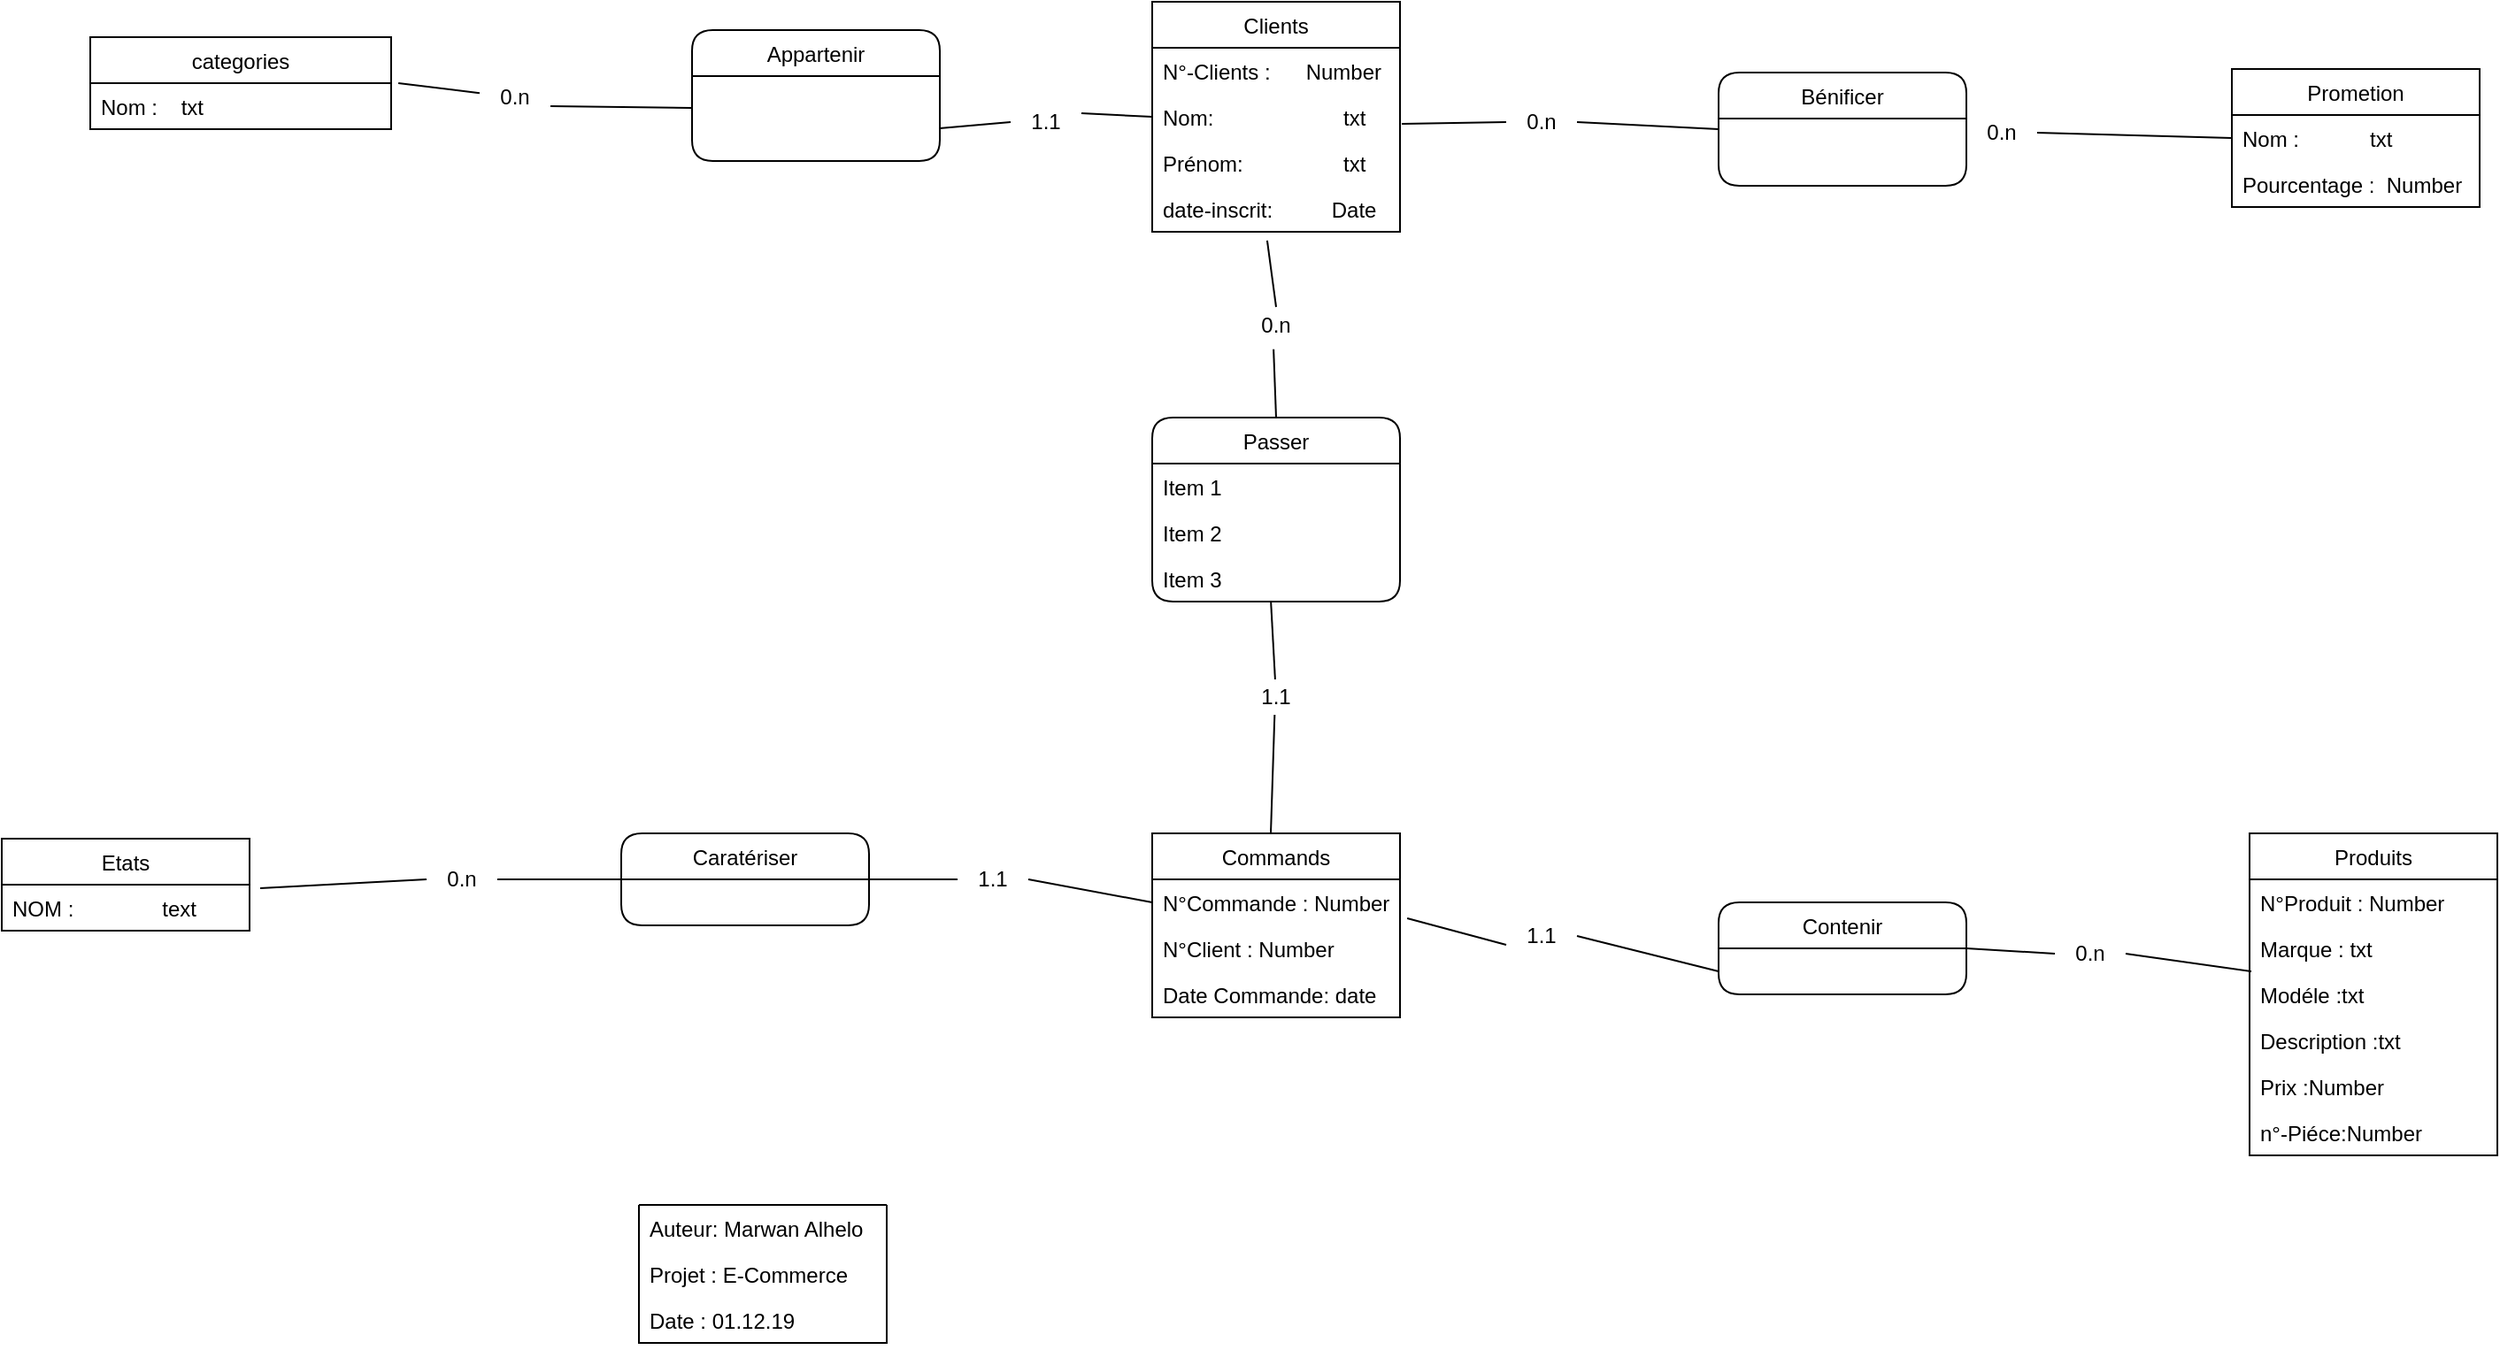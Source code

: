 <mxfile version="11.1.4" type="device"><diagram id="WXcYwN7dpqnaLS4_N8jl" name="Page-1"><mxGraphModel dx="7655" dy="4948" grid="1" gridSize="10" guides="0" tooltips="1" connect="1" arrows="1" fold="1" page="1" pageScale="1" pageWidth="4681" pageHeight="3300" background="none" math="0" shadow="0"><root><mxCell id="0"/><mxCell id="1" parent="0"/><mxCell id="Ti4SuiveJvBgGKKd9PBV-84" value="" style="group" vertex="1" connectable="0" parent="1"><mxGeometry x="-3750" y="-760" width="1410" height="652" as="geometry"/></mxCell><mxCell id="Ti4SuiveJvBgGKKd9PBV-1" value="Clients" style="swimlane;fontStyle=0;childLayout=stackLayout;horizontal=1;startSize=26;fillColor=none;horizontalStack=0;resizeParent=1;resizeParentMax=0;resizeLast=0;collapsible=1;marginBottom=0;" vertex="1" parent="Ti4SuiveJvBgGKKd9PBV-84"><mxGeometry x="650" width="140" height="130" as="geometry"/></mxCell><mxCell id="Ti4SuiveJvBgGKKd9PBV-2" value="N°-Clients :      Number  " style="text;strokeColor=none;fillColor=none;align=left;verticalAlign=top;spacingLeft=4;spacingRight=4;overflow=hidden;rotatable=0;points=[[0,0.5],[1,0.5]];portConstraint=eastwest;" vertex="1" parent="Ti4SuiveJvBgGKKd9PBV-1"><mxGeometry y="26" width="140" height="26" as="geometry"/></mxCell><mxCell id="Ti4SuiveJvBgGKKd9PBV-3" value="Nom:                      txt       " style="text;strokeColor=none;fillColor=none;align=left;verticalAlign=top;spacingLeft=4;spacingRight=4;overflow=hidden;rotatable=0;points=[[0,0.5],[1,0.5]];portConstraint=eastwest;" vertex="1" parent="Ti4SuiveJvBgGKKd9PBV-1"><mxGeometry y="52" width="140" height="26" as="geometry"/></mxCell><mxCell id="Ti4SuiveJvBgGKKd9PBV-5" value="Prénom:                 txt " style="text;strokeColor=none;fillColor=none;align=left;verticalAlign=top;spacingLeft=4;spacingRight=4;overflow=hidden;rotatable=0;points=[[0,0.5],[1,0.5]];portConstraint=eastwest;" vertex="1" parent="Ti4SuiveJvBgGKKd9PBV-1"><mxGeometry y="78" width="140" height="26" as="geometry"/></mxCell><mxCell id="Ti4SuiveJvBgGKKd9PBV-4" value="date-inscrit:          Date" style="text;strokeColor=none;fillColor=none;align=left;verticalAlign=top;spacingLeft=4;spacingRight=4;overflow=hidden;rotatable=0;points=[[0,0.5],[1,0.5]];portConstraint=eastwest;" vertex="1" parent="Ti4SuiveJvBgGKKd9PBV-1"><mxGeometry y="104" width="140" height="26" as="geometry"/></mxCell><mxCell id="Ti4SuiveJvBgGKKd9PBV-6" value="Bénificer" style="swimlane;fontStyle=0;childLayout=stackLayout;horizontal=1;startSize=26;fillColor=none;horizontalStack=0;resizeParent=1;resizeParentMax=0;resizeLast=0;collapsible=1;marginBottom=0;rounded=1;swimlaneLine=1;" vertex="1" parent="Ti4SuiveJvBgGKKd9PBV-84"><mxGeometry x="970" y="40" width="140" height="64" as="geometry"/></mxCell><mxCell id="Ti4SuiveJvBgGKKd9PBV-10" value="Prometion" style="swimlane;fontStyle=0;childLayout=stackLayout;horizontal=1;startSize=26;fillColor=none;horizontalStack=0;resizeParent=1;resizeParentMax=0;resizeLast=0;collapsible=1;marginBottom=0;" vertex="1" parent="Ti4SuiveJvBgGKKd9PBV-84"><mxGeometry x="1260" y="38" width="140" height="78" as="geometry"/></mxCell><mxCell id="Ti4SuiveJvBgGKKd9PBV-11" value="Nom :            txt" style="text;strokeColor=none;fillColor=none;align=left;verticalAlign=top;spacingLeft=4;spacingRight=4;overflow=hidden;rotatable=0;points=[[0,0.5],[1,0.5]];portConstraint=eastwest;" vertex="1" parent="Ti4SuiveJvBgGKKd9PBV-10"><mxGeometry y="26" width="140" height="26" as="geometry"/></mxCell><mxCell id="Ti4SuiveJvBgGKKd9PBV-12" value="Pourcentage :  Number" style="text;strokeColor=none;fillColor=none;align=left;verticalAlign=top;spacingLeft=4;spacingRight=4;overflow=hidden;rotatable=0;points=[[0,0.5],[1,0.5]];portConstraint=eastwest;" vertex="1" parent="Ti4SuiveJvBgGKKd9PBV-10"><mxGeometry y="52" width="140" height="26" as="geometry"/></mxCell><mxCell id="Ti4SuiveJvBgGKKd9PBV-14" value="" style="endArrow=none;html=1;exitX=1;exitY=0.5;exitDx=0;exitDy=0;entryX=0;entryY=0.5;entryDx=0;entryDy=0;" edge="1" parent="Ti4SuiveJvBgGKKd9PBV-84" source="Ti4SuiveJvBgGKKd9PBV-16" target="Ti4SuiveJvBgGKKd9PBV-6"><mxGeometry width="50" height="50" relative="1" as="geometry"><mxPoint x="812.5" y="104" as="sourcePoint"/><mxPoint x="862.5" y="54" as="targetPoint"/></mxGeometry></mxCell><mxCell id="Ti4SuiveJvBgGKKd9PBV-15" value="" style="endArrow=none;html=1;exitX=1;exitY=0.5;exitDx=0;exitDy=0;entryX=0;entryY=0.5;entryDx=0;entryDy=0;" edge="1" parent="Ti4SuiveJvBgGKKd9PBV-84" source="Ti4SuiveJvBgGKKd9PBV-18" target="Ti4SuiveJvBgGKKd9PBV-11"><mxGeometry width="50" height="50" relative="1" as="geometry"><mxPoint x="1050" y="100" as="sourcePoint"/><mxPoint x="1100" y="50" as="targetPoint"/></mxGeometry></mxCell><mxCell id="Ti4SuiveJvBgGKKd9PBV-16" value="0.n" style="text;html=1;strokeColor=none;fillColor=none;align=center;verticalAlign=middle;whiteSpace=wrap;rounded=0;" vertex="1" parent="Ti4SuiveJvBgGKKd9PBV-84"><mxGeometry x="850" y="58" width="40" height="20" as="geometry"/></mxCell><mxCell id="Ti4SuiveJvBgGKKd9PBV-17" value="" style="endArrow=none;html=1;exitX=1.007;exitY=-0.346;exitDx=0;exitDy=0;exitPerimeter=0;entryX=0;entryY=0.5;entryDx=0;entryDy=0;" edge="1" parent="Ti4SuiveJvBgGKKd9PBV-84" source="Ti4SuiveJvBgGKKd9PBV-5" target="Ti4SuiveJvBgGKKd9PBV-16"><mxGeometry width="50" height="50" relative="1" as="geometry"><mxPoint x="790.98" y="69.004" as="sourcePoint"/><mxPoint x="885" y="71" as="targetPoint"/></mxGeometry></mxCell><mxCell id="Ti4SuiveJvBgGKKd9PBV-18" value="0.n" style="text;html=1;strokeColor=none;fillColor=none;align=center;verticalAlign=middle;whiteSpace=wrap;rounded=0;" vertex="1" parent="Ti4SuiveJvBgGKKd9PBV-84"><mxGeometry x="1110" y="64" width="40" height="20" as="geometry"/></mxCell><mxCell id="Ti4SuiveJvBgGKKd9PBV-20" value="" style="endArrow=none;html=1;exitX=1;exitY=0.5;exitDx=0;exitDy=0;entryX=0;entryY=0.5;entryDx=0;entryDy=0;" edge="1" parent="Ti4SuiveJvBgGKKd9PBV-84" source="Ti4SuiveJvBgGKKd9PBV-6" target="Ti4SuiveJvBgGKKd9PBV-18"><mxGeometry width="50" height="50" relative="1" as="geometry"><mxPoint x="1025" y="71" as="sourcePoint"/><mxPoint x="1120" y="65" as="targetPoint"/></mxGeometry></mxCell><mxCell id="Ti4SuiveJvBgGKKd9PBV-21" value="Appartenir" style="swimlane;fontStyle=0;childLayout=stackLayout;horizontal=1;startSize=26;fillColor=none;horizontalStack=0;resizeParent=1;resizeParentMax=0;resizeLast=0;collapsible=1;marginBottom=0;rounded=1;swimlaneLine=1;" vertex="1" parent="Ti4SuiveJvBgGKKd9PBV-84"><mxGeometry x="390" y="16" width="140" height="74" as="geometry"/></mxCell><mxCell id="Ti4SuiveJvBgGKKd9PBV-29" value="" style="endArrow=none;html=1;exitX=1;exitY=0.75;exitDx=0;exitDy=0;" edge="1" parent="Ti4SuiveJvBgGKKd9PBV-84" source="Ti4SuiveJvBgGKKd9PBV-31"><mxGeometry width="50" height="50" relative="1" as="geometry"><mxPoint x="270" y="70" as="sourcePoint"/><mxPoint x="390" y="60" as="targetPoint"/></mxGeometry></mxCell><mxCell id="Ti4SuiveJvBgGKKd9PBV-30" value="" style="endArrow=none;html=1;exitX=1;exitY=0.25;exitDx=0;exitDy=0;entryX=0;entryY=0.5;entryDx=0;entryDy=0;" edge="1" parent="Ti4SuiveJvBgGKKd9PBV-84" source="Ti4SuiveJvBgGKKd9PBV-33" target="Ti4SuiveJvBgGKKd9PBV-3"><mxGeometry width="50" height="50" relative="1" as="geometry"><mxPoint x="560" y="90" as="sourcePoint"/><mxPoint x="610" y="40" as="targetPoint"/></mxGeometry></mxCell><mxCell id="Ti4SuiveJvBgGKKd9PBV-31" value="0.n" style="text;html=1;strokeColor=none;fillColor=none;align=center;verticalAlign=middle;whiteSpace=wrap;rounded=0;" vertex="1" parent="Ti4SuiveJvBgGKKd9PBV-84"><mxGeometry x="270" y="44" width="40" height="20" as="geometry"/></mxCell><mxCell id="Ti4SuiveJvBgGKKd9PBV-32" value="" style="endArrow=none;html=1;exitX=1.024;exitY=0;exitDx=0;exitDy=0;exitPerimeter=0;" edge="1" parent="Ti4SuiveJvBgGKKd9PBV-84" source="Ti4SuiveJvBgGKKd9PBV-26" target="Ti4SuiveJvBgGKKd9PBV-31"><mxGeometry width="50" height="50" relative="1" as="geometry"><mxPoint x="264.08" y="26" as="sourcePoint"/><mxPoint x="390" y="60" as="targetPoint"/></mxGeometry></mxCell><mxCell id="Ti4SuiveJvBgGKKd9PBV-33" value="1.1" style="text;html=1;strokeColor=none;fillColor=none;align=center;verticalAlign=middle;whiteSpace=wrap;rounded=0;" vertex="1" parent="Ti4SuiveJvBgGKKd9PBV-84"><mxGeometry x="570" y="58" width="40" height="20" as="geometry"/></mxCell><mxCell id="Ti4SuiveJvBgGKKd9PBV-34" value="" style="endArrow=none;html=1;exitX=1;exitY=0.75;exitDx=0;exitDy=0;entryX=0;entryY=0.5;entryDx=0;entryDy=0;" edge="1" parent="Ti4SuiveJvBgGKKd9PBV-84" source="Ti4SuiveJvBgGKKd9PBV-21" target="Ti4SuiveJvBgGKKd9PBV-33"><mxGeometry width="50" height="50" relative="1" as="geometry"><mxPoint x="530" y="71.5" as="sourcePoint"/><mxPoint x="650" y="65" as="targetPoint"/></mxGeometry></mxCell><mxCell id="Ti4SuiveJvBgGKKd9PBV-35" value="Commands" style="swimlane;fontStyle=0;childLayout=stackLayout;horizontal=1;startSize=26;fillColor=none;horizontalStack=0;resizeParent=1;resizeParentMax=0;resizeLast=0;collapsible=1;marginBottom=0;" vertex="1" parent="Ti4SuiveJvBgGKKd9PBV-84"><mxGeometry x="650" y="470" width="140" height="104" as="geometry"/></mxCell><mxCell id="Ti4SuiveJvBgGKKd9PBV-36" value="N°Commande : Number" style="text;strokeColor=none;fillColor=none;align=left;verticalAlign=top;spacingLeft=4;spacingRight=4;overflow=hidden;rotatable=0;points=[[0,0.5],[1,0.5]];portConstraint=eastwest;" vertex="1" parent="Ti4SuiveJvBgGKKd9PBV-35"><mxGeometry y="26" width="140" height="26" as="geometry"/></mxCell><mxCell id="Ti4SuiveJvBgGKKd9PBV-37" value="N°Client : Number" style="text;strokeColor=none;fillColor=none;align=left;verticalAlign=top;spacingLeft=4;spacingRight=4;overflow=hidden;rotatable=0;points=[[0,0.5],[1,0.5]];portConstraint=eastwest;" vertex="1" parent="Ti4SuiveJvBgGKKd9PBV-35"><mxGeometry y="52" width="140" height="26" as="geometry"/></mxCell><mxCell id="Ti4SuiveJvBgGKKd9PBV-38" value="Date Commande: date" style="text;strokeColor=none;fillColor=none;align=left;verticalAlign=top;spacingLeft=4;spacingRight=4;overflow=hidden;rotatable=0;points=[[0,0.5],[1,0.5]];portConstraint=eastwest;" vertex="1" parent="Ti4SuiveJvBgGKKd9PBV-35"><mxGeometry y="78" width="140" height="26" as="geometry"/></mxCell><mxCell id="Ti4SuiveJvBgGKKd9PBV-39" value="Passer" style="swimlane;fontStyle=0;childLayout=stackLayout;horizontal=1;startSize=26;fillColor=none;horizontalStack=0;resizeParent=1;resizeParentMax=0;resizeLast=0;collapsible=1;marginBottom=0;rounded=1;swimlaneLine=1;" vertex="1" parent="Ti4SuiveJvBgGKKd9PBV-84"><mxGeometry x="650" y="235" width="140" height="104" as="geometry"/></mxCell><mxCell id="Ti4SuiveJvBgGKKd9PBV-40" value="Item 1" style="text;strokeColor=none;fillColor=none;align=left;verticalAlign=top;spacingLeft=4;spacingRight=4;overflow=hidden;rotatable=0;points=[[0,0.5],[1,0.5]];portConstraint=eastwest;" vertex="1" parent="Ti4SuiveJvBgGKKd9PBV-39"><mxGeometry y="26" width="140" height="26" as="geometry"/></mxCell><mxCell id="Ti4SuiveJvBgGKKd9PBV-41" value="Item 2" style="text;strokeColor=none;fillColor=none;align=left;verticalAlign=top;spacingLeft=4;spacingRight=4;overflow=hidden;rotatable=0;points=[[0,0.5],[1,0.5]];portConstraint=eastwest;" vertex="1" parent="Ti4SuiveJvBgGKKd9PBV-39"><mxGeometry y="52" width="140" height="26" as="geometry"/></mxCell><mxCell id="Ti4SuiveJvBgGKKd9PBV-42" value="Item 3" style="text;strokeColor=none;fillColor=none;align=left;verticalAlign=top;spacingLeft=4;spacingRight=4;overflow=hidden;rotatable=0;points=[[0,0.5],[1,0.5]];portConstraint=eastwest;" vertex="1" parent="Ti4SuiveJvBgGKKd9PBV-39"><mxGeometry y="78" width="140" height="26" as="geometry"/></mxCell><mxCell id="Ti4SuiveJvBgGKKd9PBV-43" value="" style="endArrow=none;html=1;entryX=0.464;entryY=1.192;entryDx=0;entryDy=0;entryPerimeter=0;exitX=0.5;exitY=0;exitDx=0;exitDy=0;" edge="1" parent="Ti4SuiveJvBgGKKd9PBV-84" source="Ti4SuiveJvBgGKKd9PBV-45" target="Ti4SuiveJvBgGKKd9PBV-4"><mxGeometry width="50" height="50" relative="1" as="geometry"><mxPoint x="690" y="200" as="sourcePoint"/><mxPoint x="740" y="150" as="targetPoint"/></mxGeometry></mxCell><mxCell id="Ti4SuiveJvBgGKKd9PBV-44" value="" style="endArrow=none;html=1;entryX=0.479;entryY=1;entryDx=0;entryDy=0;entryPerimeter=0;" edge="1" parent="Ti4SuiveJvBgGKKd9PBV-84" source="Ti4SuiveJvBgGKKd9PBV-47" target="Ti4SuiveJvBgGKKd9PBV-42"><mxGeometry width="50" height="50" relative="1" as="geometry"><mxPoint x="717" y="470" as="sourcePoint"/><mxPoint x="740" y="370" as="targetPoint"/></mxGeometry></mxCell><mxCell id="Ti4SuiveJvBgGKKd9PBV-45" value="0.n" style="text;html=1;strokeColor=none;fillColor=none;align=center;verticalAlign=middle;whiteSpace=wrap;rounded=0;" vertex="1" parent="Ti4SuiveJvBgGKKd9PBV-84"><mxGeometry x="700" y="172.5" width="40" height="20" as="geometry"/></mxCell><mxCell id="Ti4SuiveJvBgGKKd9PBV-46" value="" style="endArrow=none;html=1;entryX=0.464;entryY=1.192;entryDx=0;entryDy=0;entryPerimeter=0;exitX=0.5;exitY=0;exitDx=0;exitDy=0;" edge="1" parent="Ti4SuiveJvBgGKKd9PBV-84" source="Ti4SuiveJvBgGKKd9PBV-39" target="Ti4SuiveJvBgGKKd9PBV-45"><mxGeometry width="50" height="50" relative="1" as="geometry"><mxPoint x="720" y="235" as="sourcePoint"/><mxPoint x="714.96" y="134.992" as="targetPoint"/></mxGeometry></mxCell><mxCell id="Ti4SuiveJvBgGKKd9PBV-47" value="1.1" style="text;html=1;strokeColor=none;fillColor=none;align=center;verticalAlign=middle;whiteSpace=wrap;rounded=0;" vertex="1" parent="Ti4SuiveJvBgGKKd9PBV-84"><mxGeometry x="700" y="383" width="40" height="20" as="geometry"/></mxCell><mxCell id="Ti4SuiveJvBgGKKd9PBV-48" value="" style="endArrow=none;html=1;entryX=0.479;entryY=1;entryDx=0;entryDy=0;entryPerimeter=0;" edge="1" parent="Ti4SuiveJvBgGKKd9PBV-84" target="Ti4SuiveJvBgGKKd9PBV-47"><mxGeometry width="50" height="50" relative="1" as="geometry"><mxPoint x="717" y="470" as="sourcePoint"/><mxPoint x="717.06" y="339" as="targetPoint"/></mxGeometry></mxCell><mxCell id="Ti4SuiveJvBgGKKd9PBV-49" value="Caratériser" style="swimlane;fontStyle=0;childLayout=stackLayout;horizontal=1;startSize=26;fillColor=none;horizontalStack=0;resizeParent=1;resizeParentMax=0;resizeLast=0;collapsible=1;marginBottom=0;rounded=1;swimlaneLine=1;" vertex="1" parent="Ti4SuiveJvBgGKKd9PBV-84"><mxGeometry x="350" y="470" width="140" height="52" as="geometry"/></mxCell><mxCell id="Ti4SuiveJvBgGKKd9PBV-57" value="Etats" style="swimlane;fontStyle=0;childLayout=stackLayout;horizontal=1;startSize=26;fillColor=none;horizontalStack=0;resizeParent=1;resizeParentMax=0;resizeLast=0;collapsible=1;marginBottom=0;" vertex="1" parent="Ti4SuiveJvBgGKKd9PBV-84"><mxGeometry y="473" width="140" height="52" as="geometry"/></mxCell><mxCell id="Ti4SuiveJvBgGKKd9PBV-58" value="NOM :               text" style="text;strokeColor=none;fillColor=none;align=left;verticalAlign=top;spacingLeft=4;spacingRight=4;overflow=hidden;rotatable=0;points=[[0,0.5],[1,0.5]];portConstraint=eastwest;" vertex="1" parent="Ti4SuiveJvBgGKKd9PBV-57"><mxGeometry y="26" width="140" height="26" as="geometry"/></mxCell><mxCell id="Ti4SuiveJvBgGKKd9PBV-61" value="" style="endArrow=none;html=1;exitX=1;exitY=0.5;exitDx=0;exitDy=0;entryX=0;entryY=0.5;entryDx=0;entryDy=0;" edge="1" parent="Ti4SuiveJvBgGKKd9PBV-84" source="Ti4SuiveJvBgGKKd9PBV-62" target="Ti4SuiveJvBgGKKd9PBV-49"><mxGeometry width="50" height="50" relative="1" as="geometry"><mxPoint x="230" y="480" as="sourcePoint"/><mxPoint x="280" y="430" as="targetPoint"/></mxGeometry></mxCell><mxCell id="Ti4SuiveJvBgGKKd9PBV-62" value="0.n" style="text;html=1;strokeColor=none;fillColor=none;align=center;verticalAlign=middle;whiteSpace=wrap;rounded=0;" vertex="1" parent="Ti4SuiveJvBgGKKd9PBV-84"><mxGeometry x="240" y="486" width="40" height="20" as="geometry"/></mxCell><mxCell id="Ti4SuiveJvBgGKKd9PBV-63" value="" style="endArrow=none;html=1;exitX=1.043;exitY=0.077;exitDx=0;exitDy=0;exitPerimeter=0;entryX=0;entryY=0.5;entryDx=0;entryDy=0;" edge="1" parent="Ti4SuiveJvBgGKKd9PBV-84" source="Ti4SuiveJvBgGKKd9PBV-58" target="Ti4SuiveJvBgGKKd9PBV-62"><mxGeometry width="50" height="50" relative="1" as="geometry"><mxPoint x="176.02" y="459.002" as="sourcePoint"/><mxPoint x="360" y="444" as="targetPoint"/></mxGeometry></mxCell><mxCell id="Ti4SuiveJvBgGKKd9PBV-64" value="" style="endArrow=none;html=1;exitX=1;exitY=0.5;exitDx=0;exitDy=0;entryX=0;entryY=0.5;entryDx=0;entryDy=0;" edge="1" parent="Ti4SuiveJvBgGKKd9PBV-84" source="Ti4SuiveJvBgGKKd9PBV-65" target="Ti4SuiveJvBgGKKd9PBV-36"><mxGeometry width="50" height="50" relative="1" as="geometry"><mxPoint x="560" y="520" as="sourcePoint"/><mxPoint x="610" y="470" as="targetPoint"/></mxGeometry></mxCell><mxCell id="Ti4SuiveJvBgGKKd9PBV-65" value="1.1" style="text;html=1;strokeColor=none;fillColor=none;align=center;verticalAlign=middle;whiteSpace=wrap;rounded=0;" vertex="1" parent="Ti4SuiveJvBgGKKd9PBV-84"><mxGeometry x="540" y="486" width="40" height="20" as="geometry"/></mxCell><mxCell id="Ti4SuiveJvBgGKKd9PBV-66" value="" style="endArrow=none;html=1;exitX=1;exitY=0.5;exitDx=0;exitDy=0;entryX=0;entryY=0.5;entryDx=0;entryDy=0;" edge="1" parent="Ti4SuiveJvBgGKKd9PBV-84" source="Ti4SuiveJvBgGKKd9PBV-49" target="Ti4SuiveJvBgGKKd9PBV-65"><mxGeometry width="50" height="50" relative="1" as="geometry"><mxPoint x="500" y="444" as="sourcePoint"/><mxPoint x="650" y="509" as="targetPoint"/></mxGeometry></mxCell><mxCell id="Ti4SuiveJvBgGKKd9PBV-67" value="Contenir" style="swimlane;fontStyle=0;childLayout=stackLayout;horizontal=1;startSize=26;fillColor=none;horizontalStack=0;resizeParent=1;resizeParentMax=0;resizeLast=0;collapsible=1;marginBottom=0;rounded=1;swimlaneLine=1;" vertex="1" parent="Ti4SuiveJvBgGKKd9PBV-84"><mxGeometry x="970" y="509" width="140" height="52" as="geometry"/></mxCell><mxCell id="Ti4SuiveJvBgGKKd9PBV-71" value="Produits" style="swimlane;fontStyle=0;childLayout=stackLayout;horizontal=1;startSize=26;fillColor=none;horizontalStack=0;resizeParent=1;resizeParentMax=0;resizeLast=0;collapsible=1;marginBottom=0;" vertex="1" parent="Ti4SuiveJvBgGKKd9PBV-84"><mxGeometry x="1270" y="470" width="140" height="182" as="geometry"/></mxCell><mxCell id="Ti4SuiveJvBgGKKd9PBV-72" value="N°Produit : Number" style="text;strokeColor=none;fillColor=none;align=left;verticalAlign=top;spacingLeft=4;spacingRight=4;overflow=hidden;rotatable=0;points=[[0,0.5],[1,0.5]];portConstraint=eastwest;" vertex="1" parent="Ti4SuiveJvBgGKKd9PBV-71"><mxGeometry y="26" width="140" height="26" as="geometry"/></mxCell><mxCell id="Ti4SuiveJvBgGKKd9PBV-73" value="Marque : txt " style="text;strokeColor=none;fillColor=none;align=left;verticalAlign=top;spacingLeft=4;spacingRight=4;overflow=hidden;rotatable=0;points=[[0,0.5],[1,0.5]];portConstraint=eastwest;" vertex="1" parent="Ti4SuiveJvBgGKKd9PBV-71"><mxGeometry y="52" width="140" height="26" as="geometry"/></mxCell><mxCell id="Ti4SuiveJvBgGKKd9PBV-74" value="Modéle :txt" style="text;strokeColor=none;fillColor=none;align=left;verticalAlign=top;spacingLeft=4;spacingRight=4;overflow=hidden;rotatable=0;points=[[0,0.5],[1,0.5]];portConstraint=eastwest;" vertex="1" parent="Ti4SuiveJvBgGKKd9PBV-71"><mxGeometry y="78" width="140" height="26" as="geometry"/></mxCell><mxCell id="Ti4SuiveJvBgGKKd9PBV-76" value="Description :txt" style="text;strokeColor=none;fillColor=none;align=left;verticalAlign=top;spacingLeft=4;spacingRight=4;overflow=hidden;rotatable=0;points=[[0,0.5],[1,0.5]];portConstraint=eastwest;" vertex="1" parent="Ti4SuiveJvBgGKKd9PBV-71"><mxGeometry y="104" width="140" height="26" as="geometry"/></mxCell><mxCell id="Ti4SuiveJvBgGKKd9PBV-77" value="Prix :Number" style="text;strokeColor=none;fillColor=none;align=left;verticalAlign=top;spacingLeft=4;spacingRight=4;overflow=hidden;rotatable=0;points=[[0,0.5],[1,0.5]];portConstraint=eastwest;" vertex="1" parent="Ti4SuiveJvBgGKKd9PBV-71"><mxGeometry y="130" width="140" height="26" as="geometry"/></mxCell><mxCell id="Ti4SuiveJvBgGKKd9PBV-75" value="n°-Piéce:Number" style="text;strokeColor=none;fillColor=none;align=left;verticalAlign=top;spacingLeft=4;spacingRight=4;overflow=hidden;rotatable=0;points=[[0,0.5],[1,0.5]];portConstraint=eastwest;" vertex="1" parent="Ti4SuiveJvBgGKKd9PBV-71"><mxGeometry y="156" width="140" height="26" as="geometry"/></mxCell><mxCell id="Ti4SuiveJvBgGKKd9PBV-78" value="" style="endArrow=none;html=1;exitX=1;exitY=0.5;exitDx=0;exitDy=0;entryX=0.007;entryY=0;entryDx=0;entryDy=0;entryPerimeter=0;" edge="1" parent="Ti4SuiveJvBgGKKd9PBV-84" source="Ti4SuiveJvBgGKKd9PBV-80" target="Ti4SuiveJvBgGKKd9PBV-74"><mxGeometry width="50" height="50" relative="1" as="geometry"><mxPoint x="1114.06" y="529.992" as="sourcePoint"/><mxPoint x="1240" y="520" as="targetPoint"/></mxGeometry></mxCell><mxCell id="Ti4SuiveJvBgGKKd9PBV-79" value="" style="endArrow=none;html=1;exitX=1;exitY=0.5;exitDx=0;exitDy=0;entryX=0;entryY=0.75;entryDx=0;entryDy=0;" edge="1" parent="Ti4SuiveJvBgGKKd9PBV-84" source="Ti4SuiveJvBgGKKd9PBV-82" target="Ti4SuiveJvBgGKKd9PBV-67"><mxGeometry width="50" height="50" relative="1" as="geometry"><mxPoint x="865" y="563" as="sourcePoint"/><mxPoint x="965" y="538" as="targetPoint"/></mxGeometry></mxCell><mxCell id="Ti4SuiveJvBgGKKd9PBV-80" value="0.n" style="text;html=1;strokeColor=none;fillColor=none;align=center;verticalAlign=middle;whiteSpace=wrap;rounded=0;" vertex="1" parent="Ti4SuiveJvBgGKKd9PBV-84"><mxGeometry x="1160" y="528" width="40" height="20" as="geometry"/></mxCell><mxCell id="Ti4SuiveJvBgGKKd9PBV-81" value="" style="endArrow=none;html=1;exitX=1;exitY=0.5;exitDx=0;exitDy=0;entryX=0;entryY=0.5;entryDx=0;entryDy=0;" edge="1" parent="Ti4SuiveJvBgGKKd9PBV-84" source="Ti4SuiveJvBgGKKd9PBV-67" target="Ti4SuiveJvBgGKKd9PBV-80"><mxGeometry width="50" height="50" relative="1" as="geometry"><mxPoint x="1110" y="535" as="sourcePoint"/><mxPoint x="1270.98" y="548" as="targetPoint"/></mxGeometry></mxCell><mxCell id="Ti4SuiveJvBgGKKd9PBV-82" value="1.1" style="text;html=1;strokeColor=none;fillColor=none;align=center;verticalAlign=middle;whiteSpace=wrap;rounded=0;" vertex="1" parent="Ti4SuiveJvBgGKKd9PBV-84"><mxGeometry x="850" y="518" width="40" height="20" as="geometry"/></mxCell><mxCell id="Ti4SuiveJvBgGKKd9PBV-83" value="" style="endArrow=none;html=1;exitX=1.029;exitY=-0.154;exitDx=0;exitDy=0;exitPerimeter=0;entryX=0;entryY=0.75;entryDx=0;entryDy=0;" edge="1" parent="Ti4SuiveJvBgGKKd9PBV-84" source="Ti4SuiveJvBgGKKd9PBV-37" target="Ti4SuiveJvBgGKKd9PBV-82"><mxGeometry width="50" height="50" relative="1" as="geometry"><mxPoint x="794.06" y="517.996" as="sourcePoint"/><mxPoint x="970" y="548" as="targetPoint"/></mxGeometry></mxCell><mxCell id="Ti4SuiveJvBgGKKd9PBV-25" value="categories" style="swimlane;fontStyle=0;childLayout=stackLayout;horizontal=1;startSize=26;fillColor=none;horizontalStack=0;resizeParent=1;resizeParentMax=0;resizeLast=0;collapsible=1;marginBottom=0;" vertex="1" parent="Ti4SuiveJvBgGKKd9PBV-84"><mxGeometry x="50" y="20" width="170" height="52" as="geometry"/></mxCell><mxCell id="Ti4SuiveJvBgGKKd9PBV-26" value="Nom :    txt" style="text;strokeColor=none;fillColor=none;align=left;verticalAlign=top;spacingLeft=4;spacingRight=4;overflow=hidden;rotatable=0;points=[[0,0.5],[1,0.5]];portConstraint=eastwest;" vertex="1" parent="Ti4SuiveJvBgGKKd9PBV-25"><mxGeometry y="26" width="170" height="26" as="geometry"/></mxCell><mxCell id="Ti4SuiveJvBgGKKd9PBV-85" value="" style="swimlane;fontStyle=0;childLayout=stackLayout;horizontal=1;startSize=0;fillColor=none;horizontalStack=0;resizeParent=1;resizeParentMax=0;resizeLast=0;collapsible=1;marginBottom=0;" vertex="1" parent="1"><mxGeometry x="-3390" y="-80" width="140" height="78" as="geometry"/></mxCell><mxCell id="Ti4SuiveJvBgGKKd9PBV-86" value="Auteur: Marwan Alhelo" style="text;strokeColor=none;fillColor=none;align=left;verticalAlign=top;spacingLeft=4;spacingRight=4;overflow=hidden;rotatable=0;points=[[0,0.5],[1,0.5]];portConstraint=eastwest;" vertex="1" parent="Ti4SuiveJvBgGKKd9PBV-85"><mxGeometry width="140" height="26" as="geometry"/></mxCell><mxCell id="Ti4SuiveJvBgGKKd9PBV-87" value="Projet : E-Commerce" style="text;strokeColor=none;fillColor=none;align=left;verticalAlign=top;spacingLeft=4;spacingRight=4;overflow=hidden;rotatable=0;points=[[0,0.5],[1,0.5]];portConstraint=eastwest;" vertex="1" parent="Ti4SuiveJvBgGKKd9PBV-85"><mxGeometry y="26" width="140" height="26" as="geometry"/></mxCell><mxCell id="Ti4SuiveJvBgGKKd9PBV-88" value="Date : 01.12.19" style="text;strokeColor=none;fillColor=none;align=left;verticalAlign=top;spacingLeft=4;spacingRight=4;overflow=hidden;rotatable=0;points=[[0,0.5],[1,0.5]];portConstraint=eastwest;" vertex="1" parent="Ti4SuiveJvBgGKKd9PBV-85"><mxGeometry y="52" width="140" height="26" as="geometry"/></mxCell></root></mxGraphModel></diagram></mxfile>